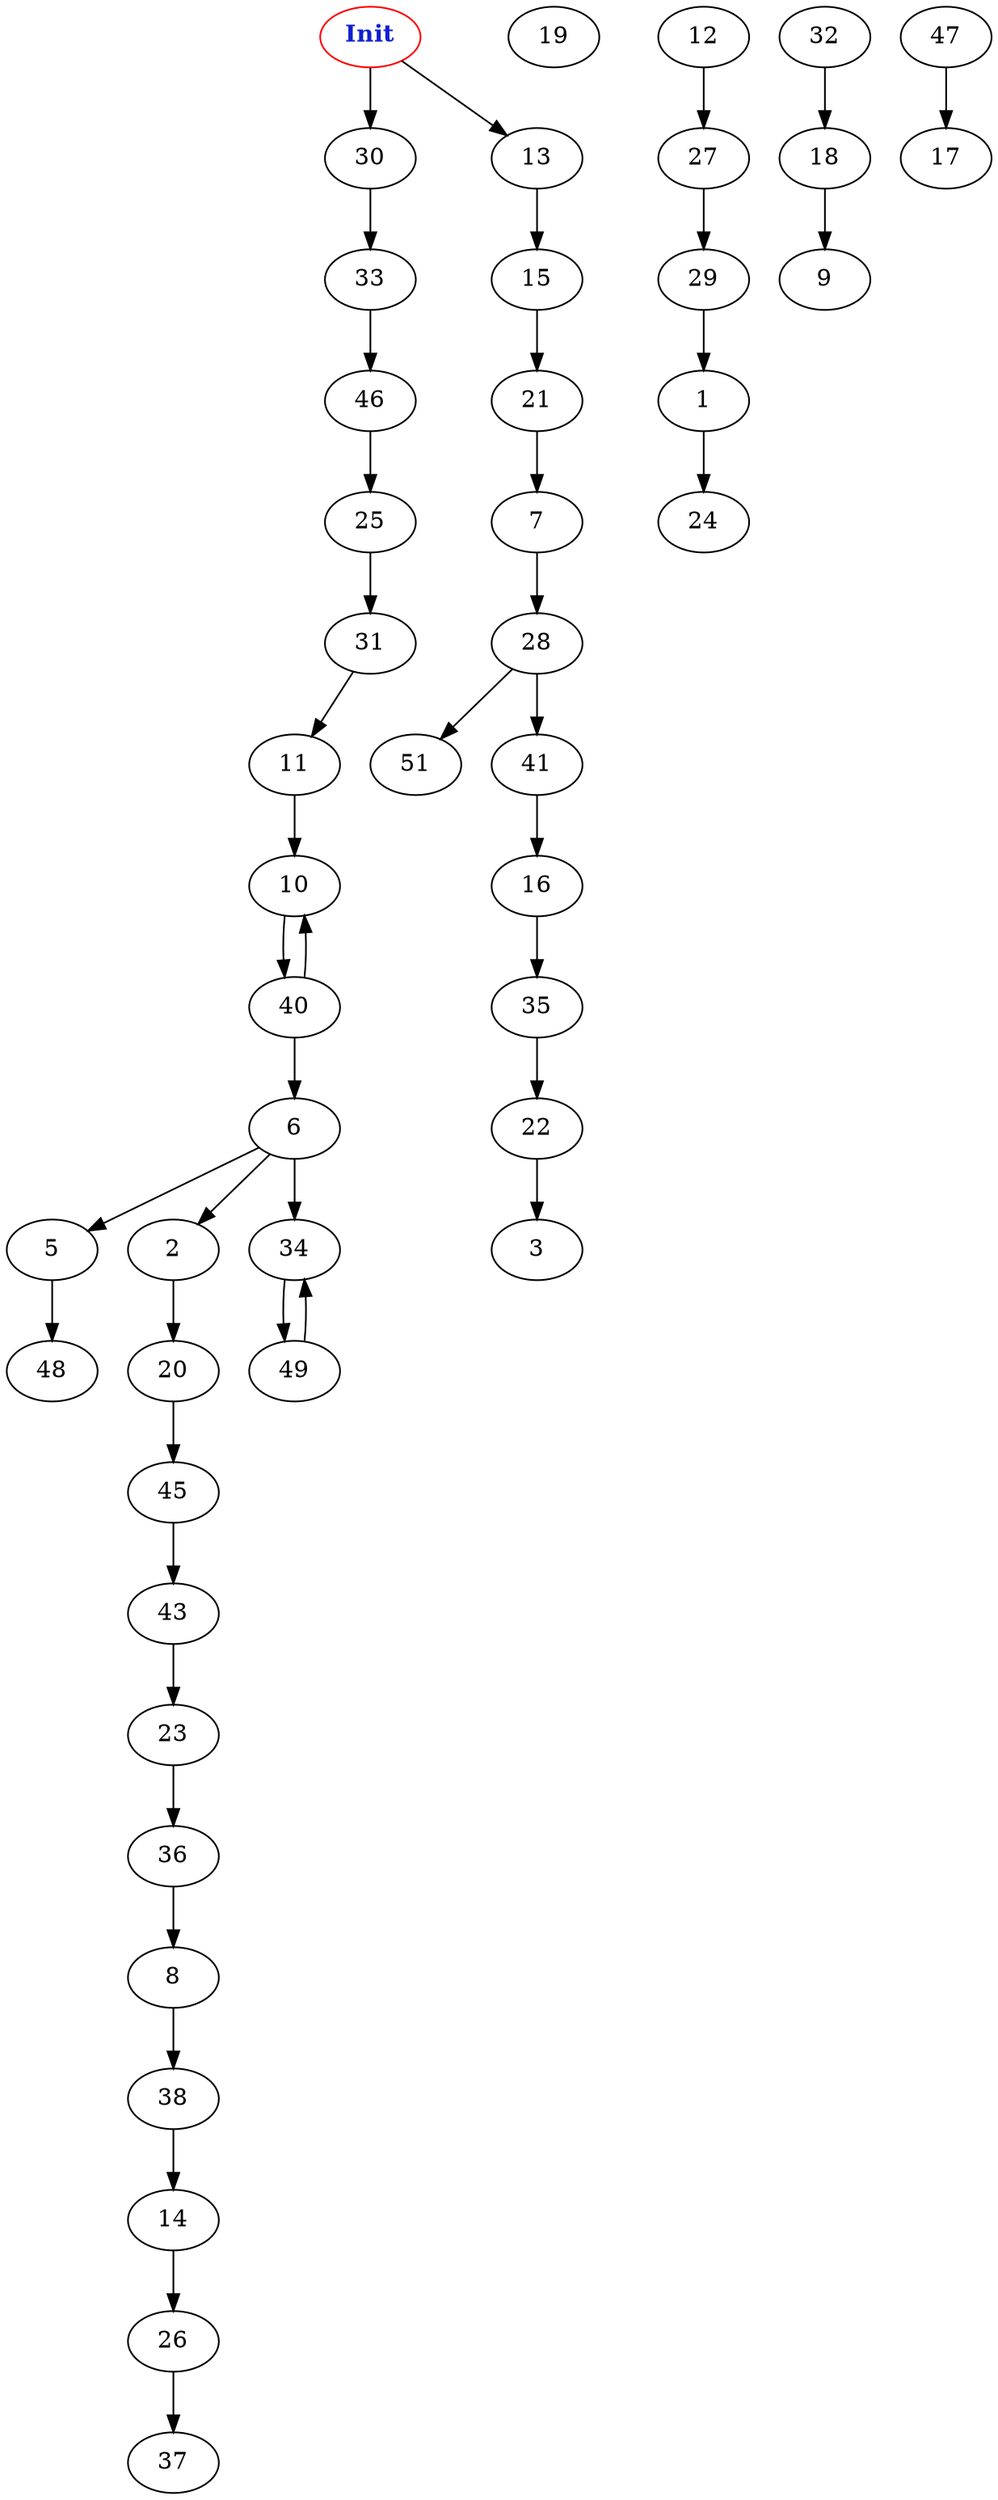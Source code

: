 digraph "Perturbed Net Graph with 47 nodes" {
edge ["class"="link-class"]
"0" ["color"="red","label"=<<b>Init</b>>,"fontcolor"="#1020d0"]
"19"
"0" -> "30" ["weight"="2.0"]
"0" -> "13" ["weight"="1.0"]
"30" -> "33" ["weight"="5.0"]
"13" -> "15" ["weight"="7.0"]
"5" -> "48" ["weight"="1.0"]
"10" -> "40" ["weight"="1.0"]
"40" -> "10" ["weight"="5.0"]
"40" -> "6" ["weight"="7.0"]
"14" -> "26" ["weight"="5.0"]
"26" -> "37" ["weight"="1.0"]
"1" -> "24" ["weight"="1.0"]
"6" -> "5" ["weight"="1.0"]
"6" -> "2" ["weight"="1.0"]
"6" -> "34" ["weight"="6.0"]
"2" -> "20" ["weight"="3.0"]
"20" -> "45" ["weight"="5.0"]
"34" -> "49" ["weight"="7.0"]
"7" -> "28" ["weight"="2.0"]
"28" -> "51" ["weight"="4.0"]
"28" -> "41" ["weight"="9.0"]
"8" -> "38" ["weight"="2.0"]
"38" -> "14" ["weight"="3.0"]
"25" -> "31" ["weight"="4.0"]
"31" -> "11" ["weight"="1.0"]
"45" -> "43" ["weight"="3.0"]
"46" -> "25" ["weight"="9.0"]
"29" -> "1" ["weight"="6.0"]
"21" -> "7" ["weight"="5.0"]
"33" -> "46" ["weight"="9.0"]
"41" -> "16" ["weight"="4.0"]
"15" -> "21" ["weight"="5.0"]
"16" -> "35" ["weight"="2.0"]
"35" -> "22" ["weight"="9.0"]
"43" -> "23" ["weight"="1.0"]
"23" -> "36" ["weight"="8.0"]
"36" -> "8" ["weight"="8.0"]
"32" -> "18" ["weight"="8.0"]
"18" -> "9" ["weight"="8.0"]
"49" -> "34" ["weight"="7.0"]
"22" -> "3" ["weight"="9.0"]
"27" -> "29" ["weight"="1.0"]
"12" -> "27" ["weight"="1.0"]
"11" -> "10" ["weight"="2.0"]
"47" -> "17" ["weight"="1.0"]
}